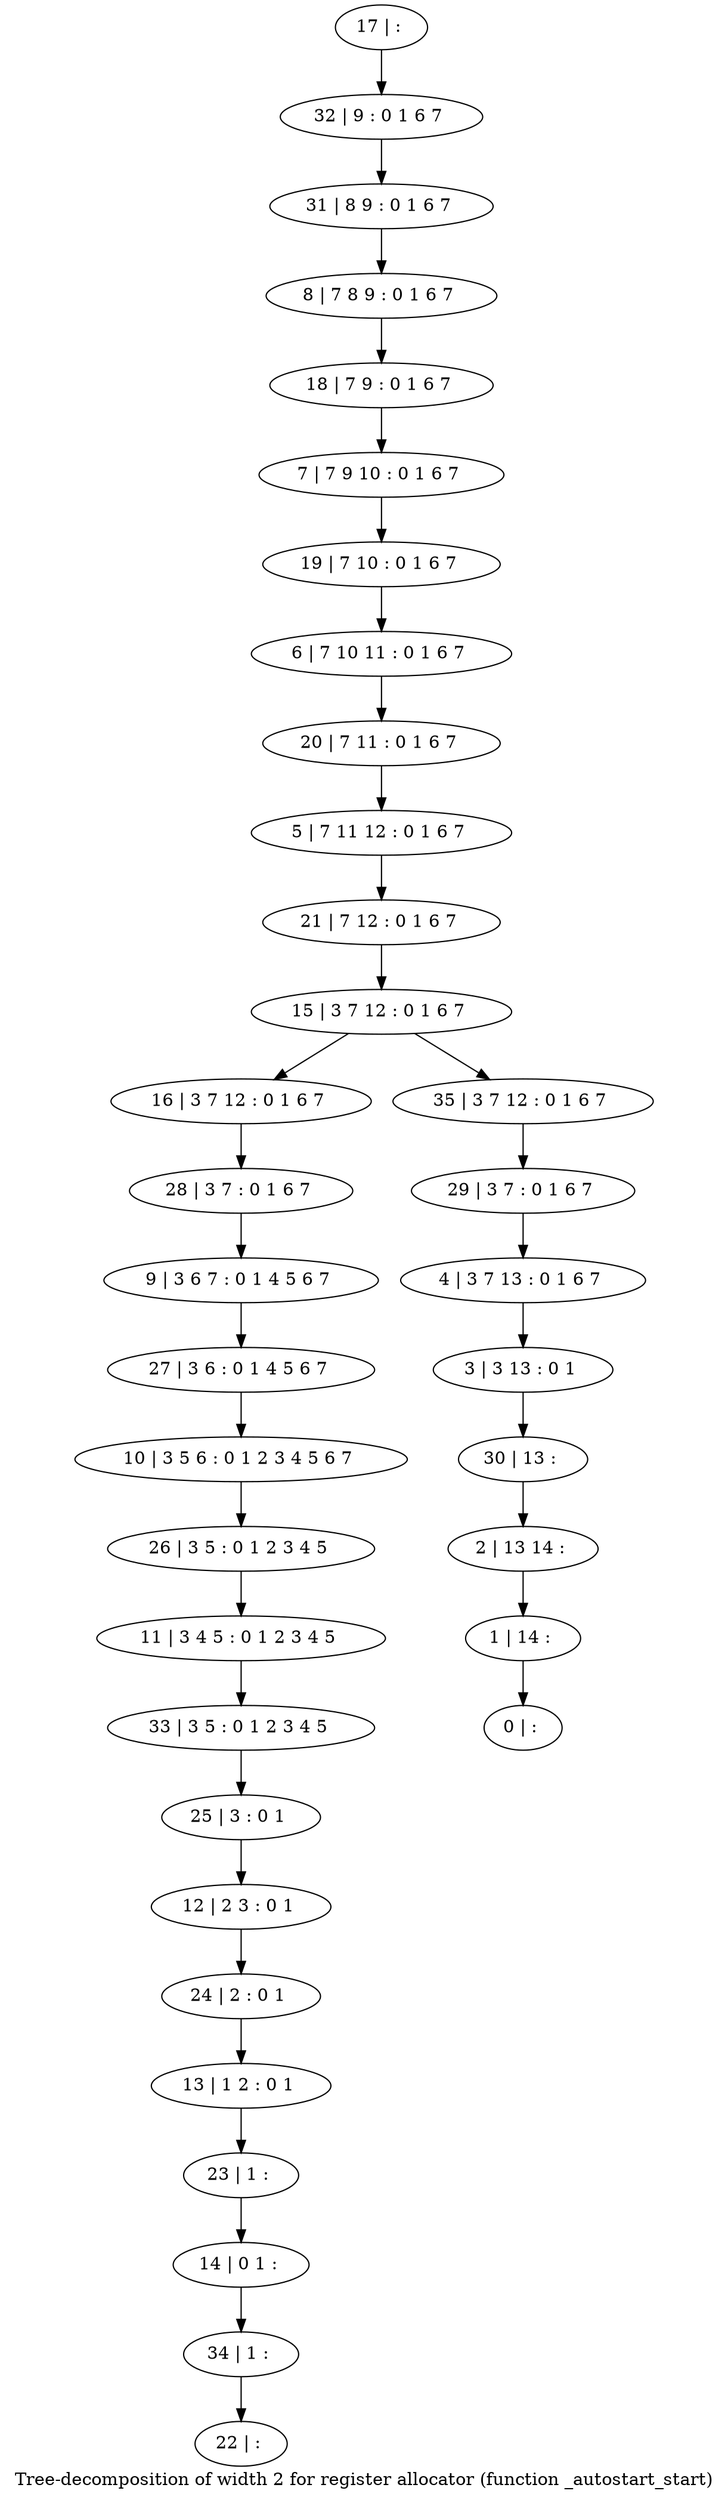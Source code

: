digraph G {
graph [label="Tree-decomposition of width 2 for register allocator (function _autostart_start)"]
0[label="0 | : "];
1[label="1 | 14 : "];
2[label="2 | 13 14 : "];
3[label="3 | 3 13 : 0 1 "];
4[label="4 | 3 7 13 : 0 1 6 7 "];
5[label="5 | 7 11 12 : 0 1 6 7 "];
6[label="6 | 7 10 11 : 0 1 6 7 "];
7[label="7 | 7 9 10 : 0 1 6 7 "];
8[label="8 | 7 8 9 : 0 1 6 7 "];
9[label="9 | 3 6 7 : 0 1 4 5 6 7 "];
10[label="10 | 3 5 6 : 0 1 2 3 4 5 6 7 "];
11[label="11 | 3 4 5 : 0 1 2 3 4 5 "];
12[label="12 | 2 3 : 0 1 "];
13[label="13 | 1 2 : 0 1 "];
14[label="14 | 0 1 : "];
15[label="15 | 3 7 12 : 0 1 6 7 "];
16[label="16 | 3 7 12 : 0 1 6 7 "];
17[label="17 | : "];
18[label="18 | 7 9 : 0 1 6 7 "];
19[label="19 | 7 10 : 0 1 6 7 "];
20[label="20 | 7 11 : 0 1 6 7 "];
21[label="21 | 7 12 : 0 1 6 7 "];
22[label="22 | : "];
23[label="23 | 1 : "];
24[label="24 | 2 : 0 1 "];
25[label="25 | 3 : 0 1 "];
26[label="26 | 3 5 : 0 1 2 3 4 5 "];
27[label="27 | 3 6 : 0 1 4 5 6 7 "];
28[label="28 | 3 7 : 0 1 6 7 "];
29[label="29 | 3 7 : 0 1 6 7 "];
30[label="30 | 13 : "];
31[label="31 | 8 9 : 0 1 6 7 "];
32[label="32 | 9 : 0 1 6 7 "];
33[label="33 | 3 5 : 0 1 2 3 4 5 "];
34[label="34 | 1 : "];
35[label="35 | 3 7 12 : 0 1 6 7 "];
23->14 ;
13->23 ;
24->13 ;
12->24 ;
25->12 ;
26->11 ;
10->26 ;
27->10 ;
9->27 ;
28->9 ;
16->28 ;
33->25 ;
11->33 ;
34->22 ;
14->34 ;
17->32 ;
32->31 ;
31->8 ;
8->18 ;
18->7 ;
7->19 ;
19->6 ;
6->20 ;
20->5 ;
5->21 ;
21->15 ;
29->4 ;
4->3 ;
3->30 ;
30->2 ;
2->1 ;
1->0 ;
35->29 ;
15->16 ;
15->35 ;
}
